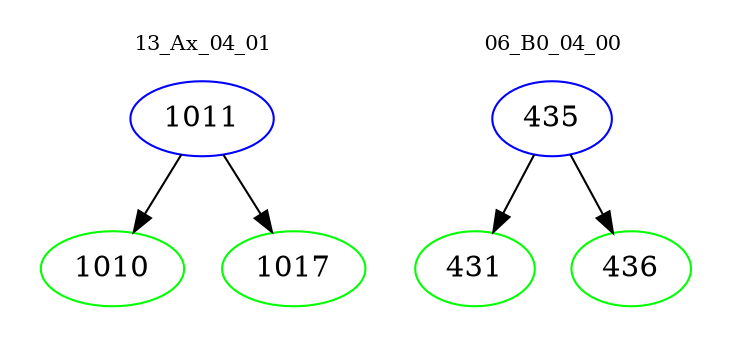digraph{
subgraph cluster_0 {
color = white
label = "13_Ax_04_01";
fontsize=10;
T0_1011 [label="1011", color="blue"]
T0_1011 -> T0_1010 [color="black"]
T0_1010 [label="1010", color="green"]
T0_1011 -> T0_1017 [color="black"]
T0_1017 [label="1017", color="green"]
}
subgraph cluster_1 {
color = white
label = "06_B0_04_00";
fontsize=10;
T1_435 [label="435", color="blue"]
T1_435 -> T1_431 [color="black"]
T1_431 [label="431", color="green"]
T1_435 -> T1_436 [color="black"]
T1_436 [label="436", color="green"]
}
}

